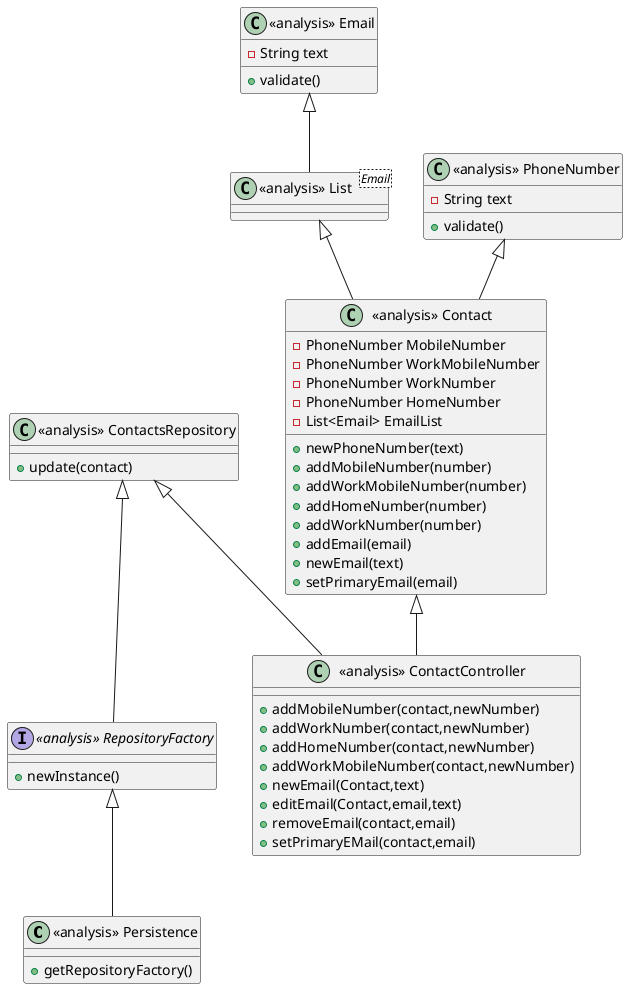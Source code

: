 @startuml doc-files/contact_extension_uc_classes_analysis_crm_03_01.png

    class "<<analysis>> Persistence" as Persistence{
        +getRepositoryFactory()
    }

    interface "<<analysis>> RepositoryFactory" as RepositoryFactory{
        +newInstance()
    }

    class "<<analysis>> ContactsRepository" as ContactsRepository{
        +update(contact)
    }

    class "<<analysis>> List<Email>" as emails{
    }

    class "<<analysis>> PhoneNumber" as number{
        -String text
        +validate()
    }

    class "<<analysis>> Email" as email{
        -String text
        +validate()
    }

    class "<<analysis>> Contact" as Contact{
	-PhoneNumber MobileNumber
        -PhoneNumber WorkMobileNumber
        -PhoneNumber WorkNumber
        -PhoneNumber HomeNumber
        -List<Email> EmailList
        +newPhoneNumber(text)
        +addMobileNumber(number)
        +addWorkMobileNumber(number)
        +addHomeNumber(number)
        +addWorkNumber(number)
        +addEmail(email)
        +newEmail(text)
        +setPrimaryEmail(email)
    }

    class "<<analysis>> ContactController" as ContactController{
        +addMobileNumber(contact,newNumber)
        +addWorkNumber(contact,newNumber)
        +addHomeNumber(contact,newNumber)
        +addWorkMobileNumber(contact,newNumber)
        +newEmail(Contact,text)
        +editEmail(Contact,email,text)
        +removeEmail(contact,email)
        +setPrimaryEMail(contact,email)
    }
        email <|-- emails
	emails <|-- Contact
        number <|-- Contact
    RepositoryFactory <|-- Persistence
    ContactsRepository <|-- RepositoryFactory
    ContactsRepository <|-- ContactController
	Contact <|-- ContactController

@enduml
